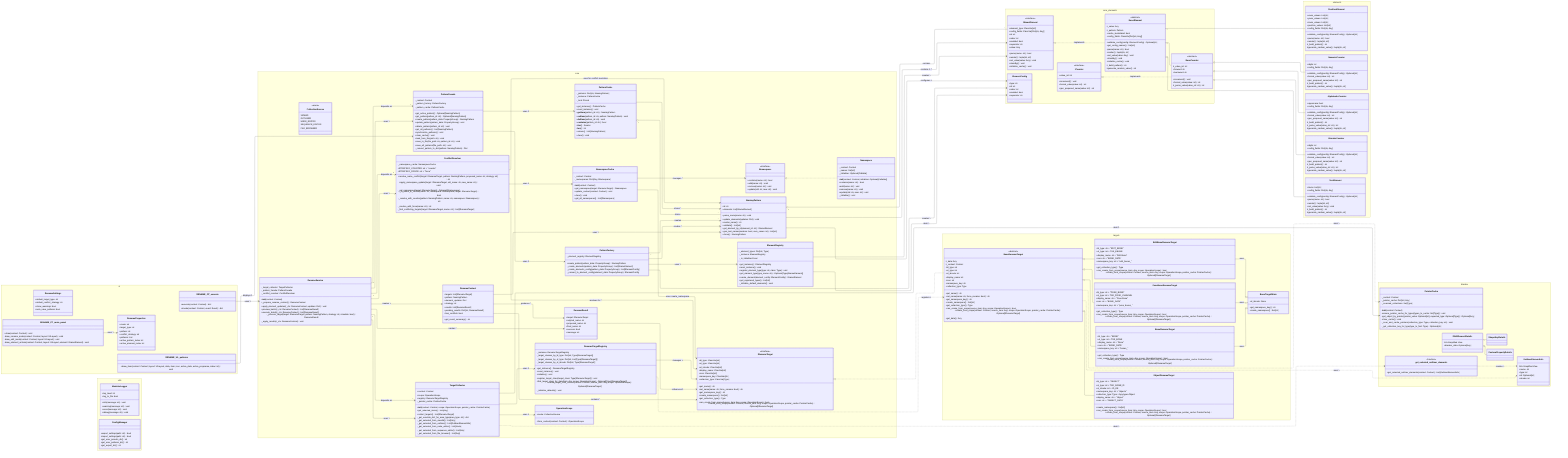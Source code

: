 ---
config:
  theme: mc
  layout: elk
---

classDiagram
    direction LR
    %% 要素関連のコンポーネント
    namespace core_elements {
        class ElementConfig {
            +type: str
            +id: str
            +order: int
            +enabled: bool
            +separator: str
        }
        class INameElement {
            <<interface>>
            +element_type: ClassVar[str]
            +config_fields: ClassVar[Dict[str, Any]]
            +id: str
            +order: int
            +enabled: bool
            +separator: str
            +value: Any
            +parse(name: str) bool
            +render() tuple[str, str]
            +set_value(value: Any) void
            +standby() void
            +initialize_cache() void
        }
        class BaseElement {
            <<abstract>>
            #_value: Any
            #_pattern: Pattern
            +cache_invalidated: bool
            +config_fields: ClassVar[Dict[str, Any]]
            +validate_config(config: ElementConfig) Optional[str]
            +get_config_names() Set[str]
            +parse(name: str) bool
            +render() tuple[str, str]
            +set_value(value: Any) void
            +standby() void
            +initialize_cache() void
            #_build_pattern() str
            #generate_random_value() str
        }
        class ICounter {
            <<interface>>
            +value_int: int
            +increment() void
            +format_value(value: int) str
            +gen_proposed_name(value: int) str
        }
        class BaseCounter {
            <<abstract>>
            #_value_int: int
            +forward: str
            +backward: str
            +increment() void
            +format_value(value: int) str
            #_parse_value(value_str: str) int
        }
    }

    %% 具体的な要素
    namespace elements {
        class TextElement {
            +items: List[str]
            +config_fields: Dict[str, Any]
            +validate_config(config: ElementConfig) Optional[str]
            +parse(name: str) bool
            +render() tuple[str, str]
            +set_value(value: Any) void
            #_build_pattern() str
            #generate_random_value() tuple[str, str]
        }
        class PositionElement {
            +xaxis_values: List[str]
            +yaxis_values: List[str]
            +zaxis_values: List[str]
            +position_values: List[str]
            +config_fields: Dict[str, Any]
            +validate_config(config: ElementConfig) Optional[str]
            +parse(name: str) bool
            +render() tuple[str, str]
            #_build_pattern() str
            #generate_random_value() tuple[str, str]
        }
        class NumericCounter {
            +digits: int
            +config_fields: Dict[str, Any]
            +validate_config(config: ElementConfig) Optional[str]
            +format_value(value: int) str
            +gen_proposed_name(value: int) str
            #_build_pattern() str
            #generate_random_value() tuple[str, str]
        }
        class BlenderCounter {
            +digits: int
            +config_fields: Dict[str, Any]
            +validate_config(config: ElementConfig) Optional[str]
            +format_value(value: int) str
            +gen_proposed_name(value: int) str
            #_build_pattern() str
            #_parse_value(value_str: str) int
            #generate_random_value() tuple[str, str]
        }
        class AlphabeticCounter {
            +uppercase: bool
            +config_fields: Dict[str, Any]
            +validate_config(config: ElementConfig) Optional[str]
            +format_value(value: int) str
            +gen_proposed_name(value: int) str
            #_build_pattern() str
            #_parse_value(value_str: str) int
            #generate_random_value() tuple[str, str]
        }
    }

    %% ターゲットシステム
    namespace core {
        class IRenameTarget {
            <<interface>>
            +bl_type: ClassVar[str]
            +ol_type: ClassVar[int]
            +ol_idcode: ClassVar[int]
            +display_name: ClassVar[str]
            +icon: ClassVar[str]
            +namespace_key: ClassVar[str]
            +collection_type: ClassVar[Type]
            +get_name() str
            +set_name(name: str, force_rename: bool) str
            +get_namespace_key() str
            +create_namespace() Set[str]
            +get_collection_type() Type
            +can_create_from_scope(source_item: Any, scope: OperationScope) bool
            +create_from_scope(context: Context, source_item: Any, scope: OperationScope, pointer_cache: PointerCache) Optional[IRenameTarget]
        }
        class OperationScope {
             +mode: CollectionSource
             +from_context(context: Context) OperationScope
        }
        class CollectionSource {
            <<enum>>
            VIEW3D
            OUTLINER
            NODE_EDITOR
            SEQUENCE_EDITOR
            FILE_BROWSER
        }
        class INamespace {
            <<interface>>
            +contains(name: str) bool
            +add(name: str) void
            +remove(name: str) void
            +update(old: str, new: str) void
        }
        class Namespace {
            -_context: Context
            -_names: Set[str]
            -_initializer: Optional[Callable]
            +__init__(context: Context, initializer: Optional[Callable])
            +contains(name: str) bool
            +add(name: str) void
            +remove(name: str) void
            +update(old: str, new: str) void
            -_initialize() void
        }
        class NamespaceCache {
            -_context: Context
            -_namespaces: Dict[Any, INamespace]
            +__init__(context: Context)
            +get_namespace(target: IRenameTarget) INamespace
            +update_context(context: Context) void
            +clear() void
            +get_all_namespaces() List[INamespace]
        }
        class TargetCollector {
            +context: Context
            +scope: OperationScope
            +registry: RenameTargetRegistry
            -_pointer_cache: PointerCache
            +__init__(context: Context, scope: OperationScope, pointer_cache: PointerCache)
            +get_selected_items() List[Any]
            +collect_targets() List[IRenameTarget]
            -_get_override_dict_for_area_type(area_type: str) dict
            -_get_selected_from_view3d() List[Any]
            -_get_selected_from_outliner() List[OutlinerElementInfo]
            -_get_selected_from_node_editor() List[Node]
            -_get_selected_from_sequence_editor() List[Any]
            -_get_selected_from_file_browser() List[Any]
        }
        class RenameTargetRegistry {
             -_instance: RenameTargetRegistry
             -_target_classes_by_bl_type: Dict[str, Type[IRenameTarget]]
             -_target_classes_by_ol_type: Dict[int, List[Type[IRenameTarget]]]
             -_target_classes_by_ol_idcode: Dict[int, Type[IRenameTarget]]
             +get_instance() RenameTargetRegistry
             +reset_instance() void
             +initialize() void
             +register_target_class(target_class: Type[IRenameTarget]) void
             +find_target_class_for_item(item: Any, scope: OperationScope) Optional[Type[IRenameTarget]]
             +create_target_from_source(context: Context, source_item: Any, scope: OperationScope) Optional[IRenameTarget]
             -_initialize_defaults() void
        }
    }

    %% パターンシステム
    namespace core {
        class ElementRegistry {
            -_element_types: Dict[str, Type]
            -_instance: ElementRegistry
            -_is_initialized: bool
            +get_instance() ElementRegistry
            +reset_instance() void
            +register_element_type(type: str, class: Type) void
            +get_element_type(type_name: str) Optional[Type[INameElement]]
            +create_element(element_config: ElementConfig) INameElement
            +get_registered_types() List[str]
            -_initialize_default_elements() void
        }
        class NamingPattern {
            +id: str
            +elements: List[INameElement]
            +parse_name(name: str) void
            +update_elements(updates: Dict) void
            +render_name() str
            +validate() List[str]
            +get_element_by_id(element_id: str) INameElement
            +gen_test_names(random: bool, num_cases: int) List[str]
            +clone() NamingPattern
        }
        class PatternFactory {
            -_element_registry: ElementRegistry
            +create_pattern(pattern_data: PropertyGroup) NamingPattern
            -_create_elements(pattern_data: PropertyGroup) List[INameElement]
            -_create_elements_config(pattern_data: PropertyGroup) List[ElementConfig]
            -_convert_to_element_config(element_data: PropertyGroup) ElementConfig
        }
        class PatternCache {
            -_patterns: Dict[str, NamingPattern]
            -_instance: PatternCache
            -_lock: RLock
            +get_instance() PatternCache
            +reset_instance() void
            +__getitem__(pattern_id: str) NamingPattern
            +__setitem__(pattern_id: str, pattern: NamingPattern) void
            +__delitem__(pattern_id: str) void
            +__contains__(pattern_id: str) bool
            +__iter__() Iterator
            +__len__() int
            +values() List[NamingPattern]
            +clear() void
        }
        class PatternFacade {
            -_context: Context
            -_pattern_factory: PatternFactory
            -_pattern_cache: PatternCache
            +get_active_pattern() Optional[NamingPattern]
            +get_pattern(pattern_id: str) Optional[NamingPattern]
            +create_pattern(pattern_data: PropertyGroup) NamingPattern
            +update_pattern(pattern_data: PropertyGroup) void
            +delete_pattern(pattern_id: str) void
            +get_all_patterns() List[NamingPattern]
            +synchronize_patterns() void
            +clear_cache() void
            +load_from_file(path: str) void
            +save_to_file(file_path: str, pattern_id: str) void
            +save_all_patterns(file_path: str) void
            -_convert_pattern_to_dict(pattern: NamingPattern) Dict
        }
    }

    %% リネームサービス
    namespace core {
        class ConflictResolver {
            -_namespace_cache: NamespaceCache
            +STRATEGY_COUNTER: str = "counter"
            +STRATEGY_FORCE: str = "force"
            +resolve_name_conflict(target: IRenameTarget, pattern: NamingPattern, proposed_name: str, strategy: str) str
            +apply_namespace_update(target: IRenameTarget, old_name: str, new_name: str) void
            -_get_namespace(target: IRenameTarget) Optional[INamespace]
            -_is_name_in_conflict(name: str, namespace: INamespace, target: IRenameTarget) bool
            -_resolve_with_counter(pattern: NamingPattern, name: str, namespace: INamespace) str
            -_resolve_with_force(name: str) str
            -_find_conflicting_targets(target: IRenameTarget, name: str) List[IRenameTarget]
        }
        class RenameResult {
            +target: IRenameTarget
            +original_name: str
            +proposed_name: str
            +final_name: str
            +success: bool
            +message: str
        }
        class RenameContext {
            +targets: List[IRenameTarget]
            +pattern: NamingPattern
            +element_updates: Dict
            +strategy: str
            +results: List[RenameResult]
            +pending_results: Dict[str, RenameResult]
            +has_conflicts: bool
            +get_result_summary() str
        }
        class RenameService {
            -_target_collector: TargetCollector
            -_pattern_facade: PatternFacade
            -_conflict_resolver: ConflictResolver
            +__init__(context: Context)
            +_prepare_rename_context() RenameContext
            +apply_element_updates(r_ctx: RenameContext, updates: Dict) void
            +preview_batch(r_ctx: RenameContext) List[RenameResult]
            +execute_batch(r_ctx: RenameContext) List[RenameResult]
            -_process_target(target: IRenameTarget, pattern: NamingPattern, strategy: str, simulate: bool) RenameResult
            -_apply_results(r_ctx: RenameContext) void
        }
    }

    %% 具体的な実装
    namespace targets {
        class BaseRenameTarget {
            <<abstract>>
            #_data: Any
            #_context: Context
            +bl_type: str
            +ol_type: int
            +ol_idcode: int
            +display_name: str
            +icon: str
            +namespace_key: str
            +collection_type: Type
            +get_name() str
            +set_name(name: str, force_rename: bool) str
            +get_namespace_key() str
            +create_namespace() Set[str]
            +get_collection_type() Type
            +can_create_from_scope(source_item: Any, scope: OperationScope) bool
            +create_from_scope(context: Context, source_item: Any, scope: OperationScope, pointer_cache: PointerCache) Optional[IRenameTarget]
            +get_data() Any
        }
        class BoneTargetMixin {
             +ol_idcode: None
             +get_namespace_key() str
             +create_namespace() Set[str]
        }
        class ObjectRenameTarget {
            +bl_type: str = "OBJECT"
            +ol_type: int = TSE_SOME_ID
            +ol_idcode: int = ID_OB
            +namespace_key: str = "objects"
            +collection_type: Type = bpy.types.Object
            +display_name: str = "Object"
            +icon: str = "OBJECT_DATA"
            +create_namespace() Set[str]
            +can_create_from_scope(source_item: Any, scope: OperationScope) bool
            +create_from_scope(context: Context, source_item: Any, scope: OperationScope, pointer_cache: PointerCache) Optional[IRenameTarget]
        }
        class BoneRenameTarget {
            +bl_type: str = "BONE"
            +ol_type: int = TSE_BONE
            +display_name: str = "Bone"
            +icon: str = "BONE_DATA"
            +namespace_key: str = "bones_"
            +get_collection_type() Type
            +can_create_from_scope(source_item: Any, scope: OperationScope) bool
            +create_from_scope(context: Context, source_item: Any, scope: OperationScope, pointer_cache: PointerCache) Optional[IRenameTarget]
        }
        class PoseBoneRenameTarget {
            +bl_type: str = "POSE_BONE"
            +ol_type: int = TSE_POSE_CHANNEL
            +display_name: str = "Pose Bone"
            +icon: str = "BONE_DATA"
            +namespace_key: str = "pose_bones_"
            +get_collection_type() Type
            +can_create_from_scope(source_item: Any, scope: OperationScope) bool
            +create_from_scope(context: Context, source_item: Any, scope: OperationScope, pointer_cache: PointerCache) Optional[IRenameTarget]
        }
        class EditBoneRenameTarget {
            +bl_type: str = "EDIT_BONE"
            +ol_type: int = TSE_EBONE
            +display_name: str = "Edit Bone"
            +icon: str = "BONE_DATA"
            +namespace_key: str = "edit_bones_"
            +get_collection_type() Type
            +can_create_from_scope(source_item: Any, scope: OperationScope) bool
            +create_from_scope(context: Context, source_item: Any, scope: OperationScope, pointer_cache: PointerCache) Optional[IRenameTarget]
        }
    }

    %% UI
    namespace ui {
        class RenameSettings {
            +default_target_type: str
            +default_conflict_strategy: str
            +show_warnings: bool
            +auto_save_patterns: bool
        }
        class RenameProperties {
            +mode: str
            +target_type: str
            +pattern: str
            +conflict_strategy: str
            +patterns: List
            +active_pattern_index: int
            +active_element_index: int
        }
        class RENAME_PT_main_panel {
            +draw(context: Context) void
            -draw_rename_mode(context: Context, layout: UILayout) void
            -draw_edit_mode(context: Context, layout: UILayout) void
            -draw_element_actions(context: Context, layout: UILayout, element: INameElement) void
        }
        class RENAME_OT_execute {
            +execute(context: Context) dict
            +invoke(context: Context, event: Event) dict
        }
        class RENAME_UL_patterns {
            +draw_item(context: Context, layout: UILayout, data, item, icon, active_data, active_propname, index: int) void
        }
    }

    %% ユーティリティ
    namespace utils {
        class ModularLogger {
            +log_level: int
            +log_to_file: bool
            +info(message: str) void
            +warning(message: str) void
            +error(message: str) void
            +debug(message: str) void
        }
        class ConfigManager {
            +export_settings(path: str) bool
            +import_settings(path: str) bool
            +get_user_presets_dir() str
            +get_user_patterns_dir() str
            +get_export_dir() str
        }
    }

    %% Blender連携
    namespace blender {
         class PointerCache {
             -_context: Context
             -_pointer_cache: Dict[int, Any]
             -_scanned_collections: Set[Type]
             +__init__(context: Context)
             +ensure_pointer_cache_for_types(types_to_cache: Set[Type]) void
             +get_object_by_pointer(pointer_value: Optional[int], expected_type: Optional[Type]) Optional[Any]
             +clear_cache() void
             -_scan_and_cache_pointers(collection_type: Type, collection_key: str) void
             -_get_collection_key_for_type(type_to_find: Type) Optional[str]
         }
         class OutlinerElementInfo { %% Simplified View
            +name: str
            +type: int
            +id: Optional[int]
            +idcode: int
            %% ... other relevant info (omitted for clarity)
         }
         class RNAElementDetails { %% Simplified View
             +blender_data: Optional[Any]
             %% ... other details (omitted)
         }
         class ShapeKeyDetails {
             %% ... specific details (omitted)
         }
         class CustomPropertyDetails {
             %% ... specific details (omitted)
         }
         class get_selected_outliner_elements {
             <<function>>
             +get_selected_outliner_elements(context: Context) List[OutlinerElementInfo]
         }
    }

    %% 継承関係
    INameElement <|.. BaseElement : implements
    BaseElement <|-- TextElement
    BaseElement <|-- PositionElement
    BaseElement <|-- BaseCounter
    ICounter <|.. BaseCounter : implements
    BaseCounter <|-- NumericCounter
    BaseCounter <|-- BlenderCounter
    BaseCounter <|-- AlphabeticCounter

    IRenameTarget <|.. BaseRenameTarget
    BaseRenameTarget <|-- ObjectRenameTarget
    BaseRenameTarget <|-- BoneRenameTarget
    BaseRenameTarget <|-- PoseBoneRenameTarget
    BaseRenameTarget <|-- EditBoneRenameTarget

    BoneRenameTarget --|> BoneTargetMixin : uses
    PoseBoneRenameTarget --|> BoneTargetMixin : uses
    EditBoneRenameTarget --|> BoneTargetMixin : uses

    INamespace <|.. Namespace

    RNAElementDetails <|-- ShapeKeyDetails
    RNAElementDetails <|-- CustomPropertyDetails

    %% 依存関係と関連
    ElementRegistry --> INameElement : creates >
    ElementRegistry --> ElementConfig : uses >
    NamingPattern --> INameElement : contains 1..*
    NamingPattern --> ElementConfig : configures >

    PatternFacade --> PatternFactory : uses 1
    PatternFacade --> PatternCache : uses 1

    PatternCache --> NamingPattern : stores *
    PatternFactory --> ElementRegistry : uses 1
    PatternFactory --> NamingPattern : creates *
    PatternFactory --> ElementConfig : creates >

    NamespaceCache --> INamespace : manages *
    NamespaceCache --> IRenameTarget : uses create_namespace

    ConflictResolver --> NamespaceCache : uses 1
    ConflictResolver --> IRenameTarget : resolves for *
    ConflictResolver --> NamingPattern : uses for conflict resolution

    RenameResult --> IRenameTarget : references 1
    RenameContext --> IRenameTarget : contains *
    RenameContext --> RenameResult : produces *
    RenameContext --> NamingPattern : uses 1

    RenameService --> PatternFacade : uses 1
    RenameService --> ConflictResolver : uses 1
    RenameService --> TargetCollector : uses 1
    RenameService --> RenameContext : creates >
    RenameService --> RenameResult : creates *

    RenameTargetRegistry --> IRenameTarget : manages >
    RenameTargetRegistry ..> BaseRenameTarget : registers >

    TargetCollector --> RenameTargetRegistry : uses 1
    TargetCollector --> OperationScope : uses 1
    TargetCollector --> PointerCache : uses 1
    TargetCollector ..> get_selected_outliner_elements : uses >

    get_selected_outliner_elements ..> OutlinerElementInfo : creates >

    BaseRenameTarget ..> PointerCache : uses >
    BaseRenameTarget ..> OutlinerElementInfo : uses >

    RENAME_PT_main_panel --> RenameProperties : uses 1
    RENAME_OT_execute --> RenameService : uses 1
    RENAME_UL_patterns --> PatternFacade : displays 1

    %% コンポジション関係
    NamingPattern "1" o-- "*" INameElement : contains
    PatternCache "1" o-- "*" NamingPattern : stores
    PatternFactory "1" --> "*" NamingPattern : creates

    %% 依存関係（詳細）
    RenameService "1" --> "1" PatternFacade : depends on
    RenameService "1" --> "1" ConflictResolver : depends on
    RenameService "1" --> "1" TargetCollector : depends on